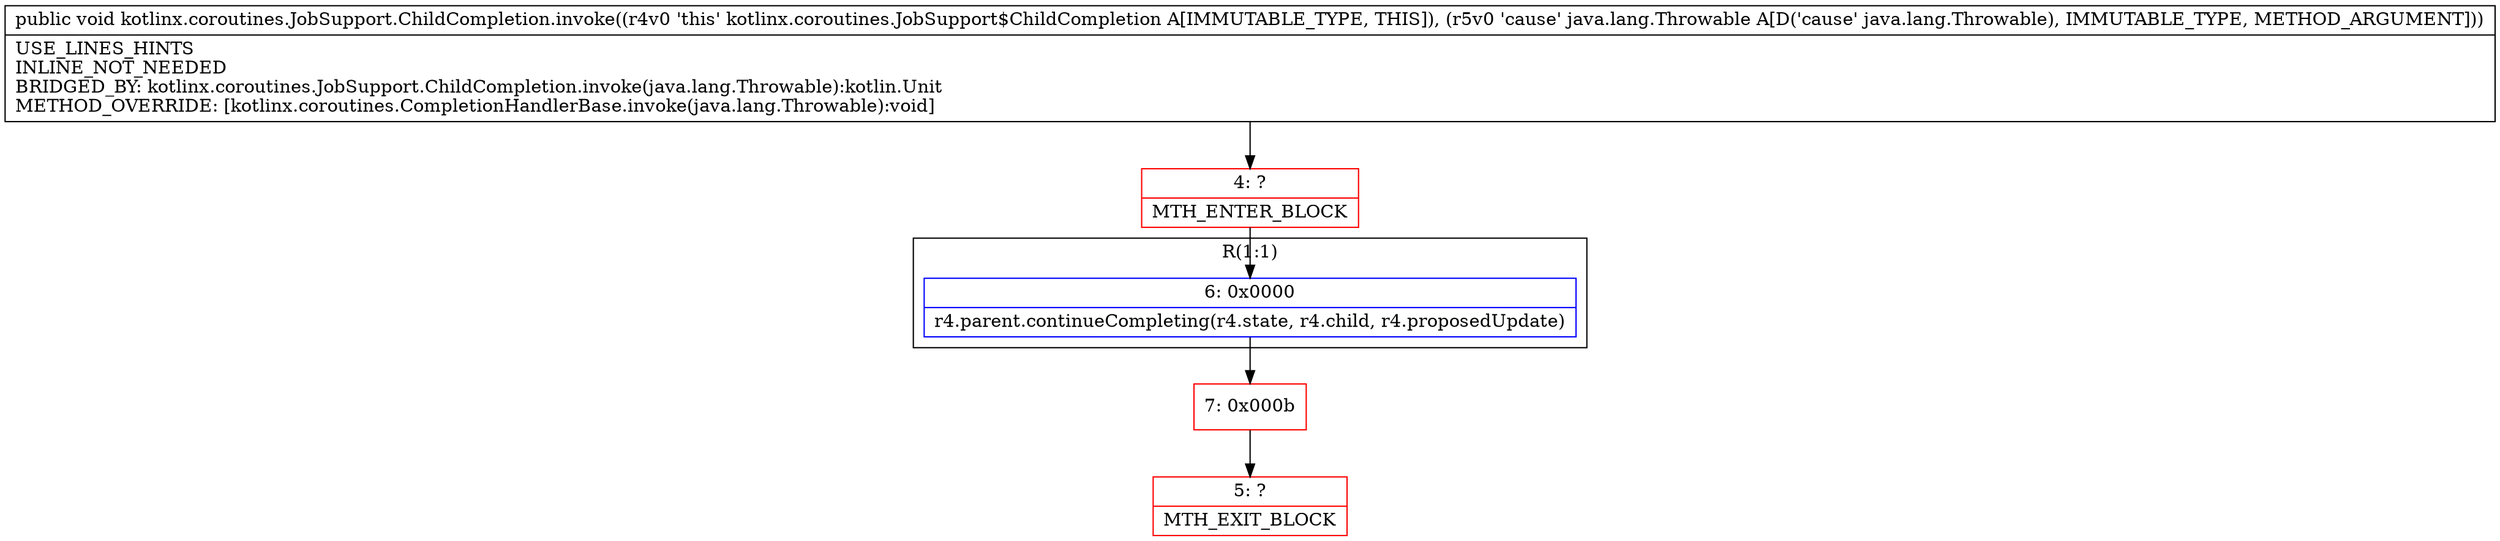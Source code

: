 digraph "CFG forkotlinx.coroutines.JobSupport.ChildCompletion.invoke(Ljava\/lang\/Throwable;)V" {
subgraph cluster_Region_379945858 {
label = "R(1:1)";
node [shape=record,color=blue];
Node_6 [shape=record,label="{6\:\ 0x0000|r4.parent.continueCompleting(r4.state, r4.child, r4.proposedUpdate)\l}"];
}
Node_4 [shape=record,color=red,label="{4\:\ ?|MTH_ENTER_BLOCK\l}"];
Node_7 [shape=record,color=red,label="{7\:\ 0x000b}"];
Node_5 [shape=record,color=red,label="{5\:\ ?|MTH_EXIT_BLOCK\l}"];
MethodNode[shape=record,label="{public void kotlinx.coroutines.JobSupport.ChildCompletion.invoke((r4v0 'this' kotlinx.coroutines.JobSupport$ChildCompletion A[IMMUTABLE_TYPE, THIS]), (r5v0 'cause' java.lang.Throwable A[D('cause' java.lang.Throwable), IMMUTABLE_TYPE, METHOD_ARGUMENT]))  | USE_LINES_HINTS\lINLINE_NOT_NEEDED\lBRIDGED_BY: kotlinx.coroutines.JobSupport.ChildCompletion.invoke(java.lang.Throwable):kotlin.Unit\lMETHOD_OVERRIDE: [kotlinx.coroutines.CompletionHandlerBase.invoke(java.lang.Throwable):void]\l}"];
MethodNode -> Node_4;Node_6 -> Node_7;
Node_4 -> Node_6;
Node_7 -> Node_5;
}

